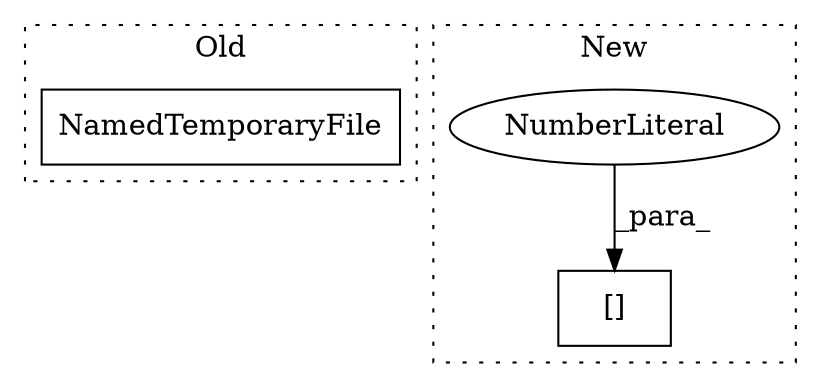 digraph G {
subgraph cluster0 {
1 [label="NamedTemporaryFile" a="32" s="1282" l="20" shape="box"];
label = "Old";
style="dotted";
}
subgraph cluster1 {
2 [label="[]" a="2" s="1235,1244" l="8,1" shape="box"];
3 [label="NumberLiteral" a="34" s="1243" l="1" shape="ellipse"];
label = "New";
style="dotted";
}
3 -> 2 [label="_para_"];
}